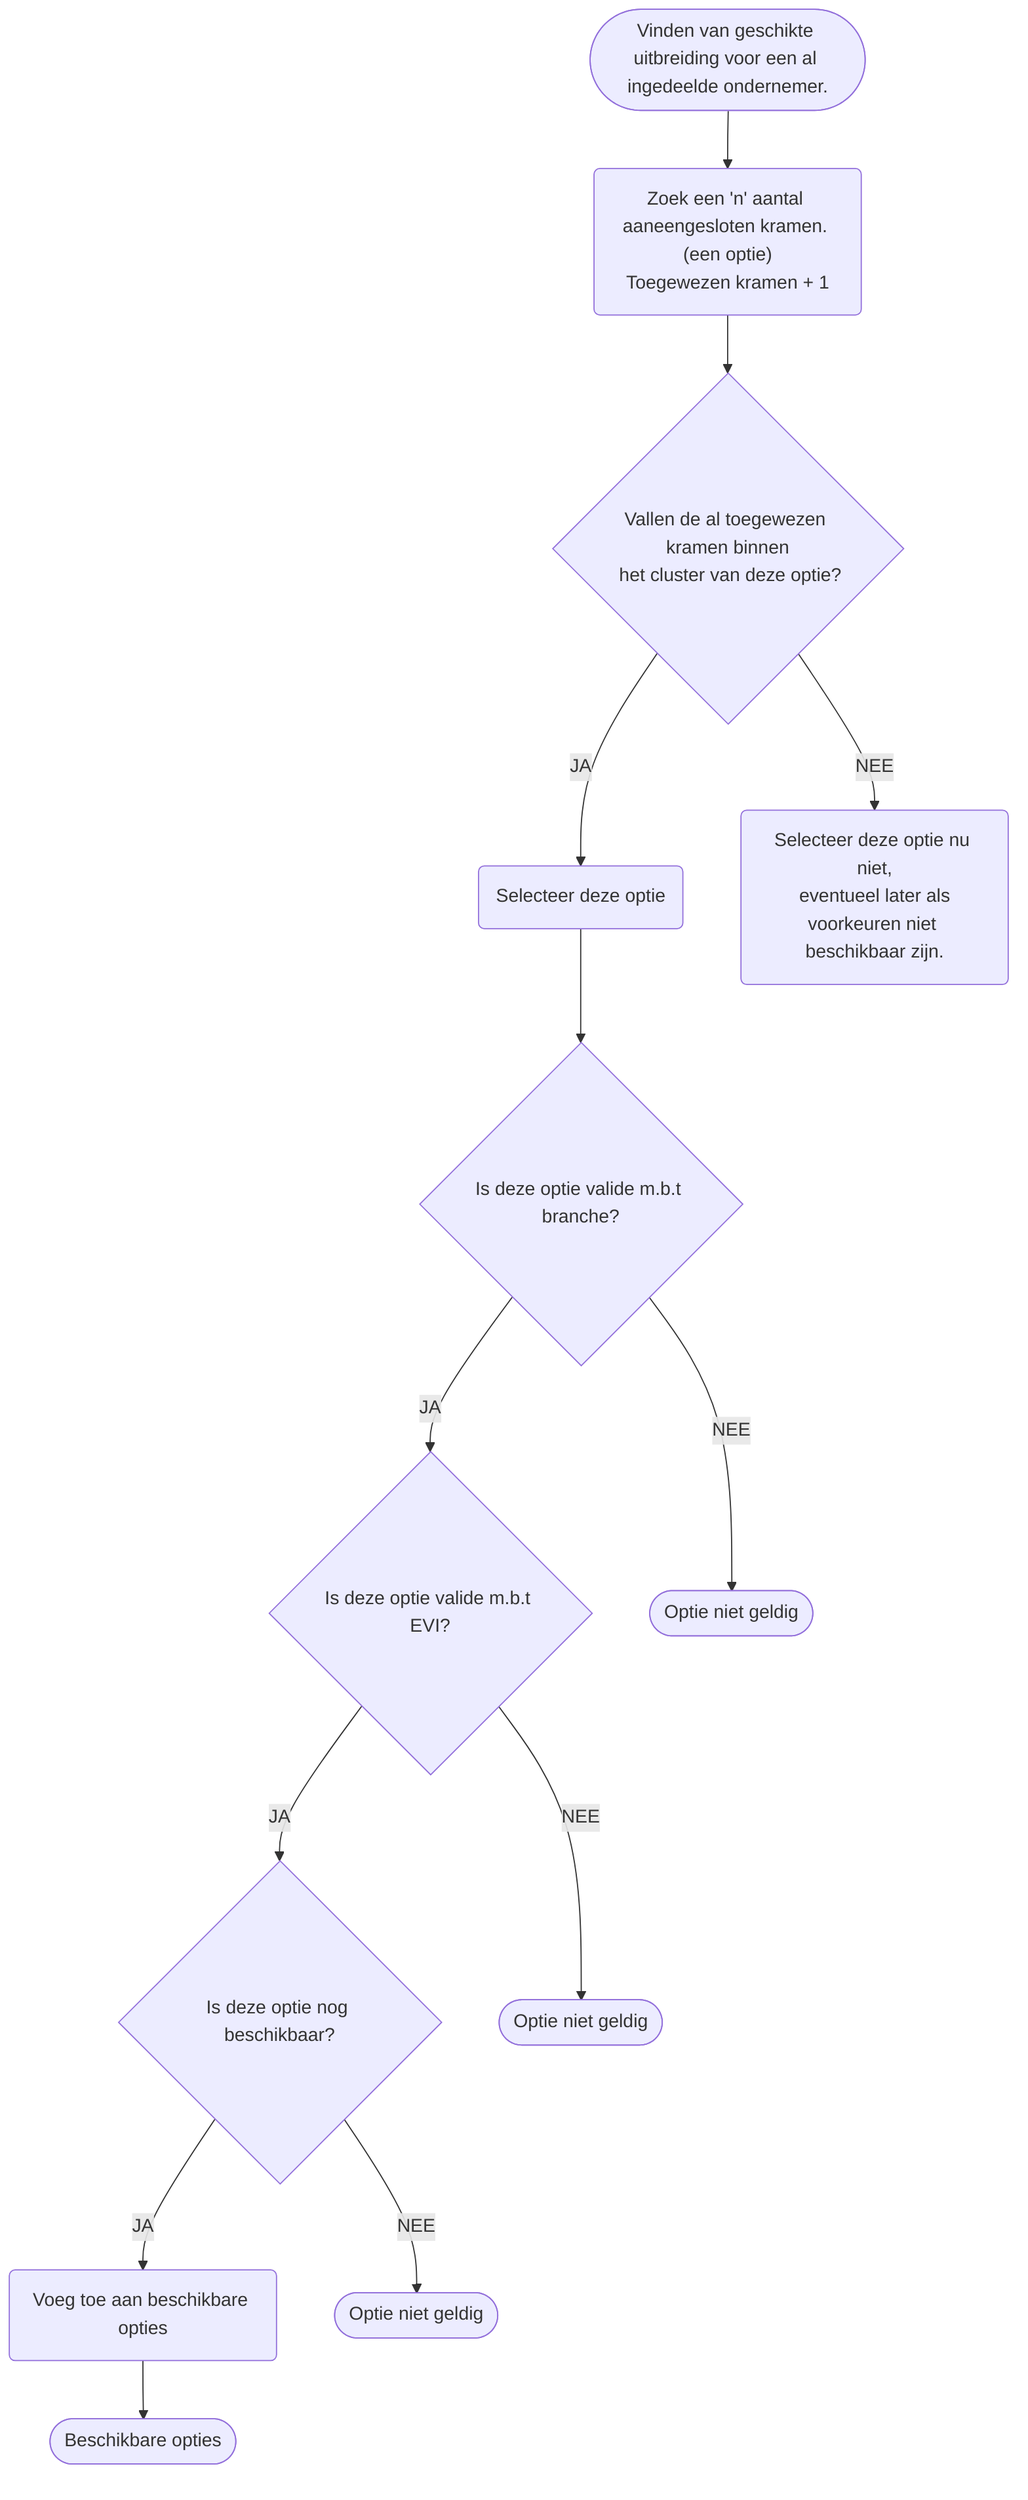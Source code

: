 graph TD
    A([Vinden van geschikte uitbreiding voor een al ingedeelde ondernemer.]) -->
    B("Zoek een 'n' aantal aaneengesloten kramen. (een optie)<br>Toegewezen kramen + 1") -->
    C{Vallen de al toegewezen kramen binnen<br> het cluster van deze optie?}
    C --JA--> C1(Selecteer deze optie) --> D
    C --NEE--> C2(Selecteer deze optie nu niet,<br> eventueel later als voorkeuren niet beschikbaar zijn.)
    D{Is deze optie valide m.b.t branche?}
    D --JA--> E
    D --NEE--> D2([Optie niet geldig])
    E{Is deze optie valide m.b.t EVI?}
    E --JA--> F
    E --NEE--> E2([Optie niet geldig])
    F{Is deze optie nog beschikbaar?}
    F --JA--> OK(Voeg toe aan beschikbare opties) --> DONE
    F --NEE--> F2([Optie niet geldig])
    DONE([Beschikbare opties])
